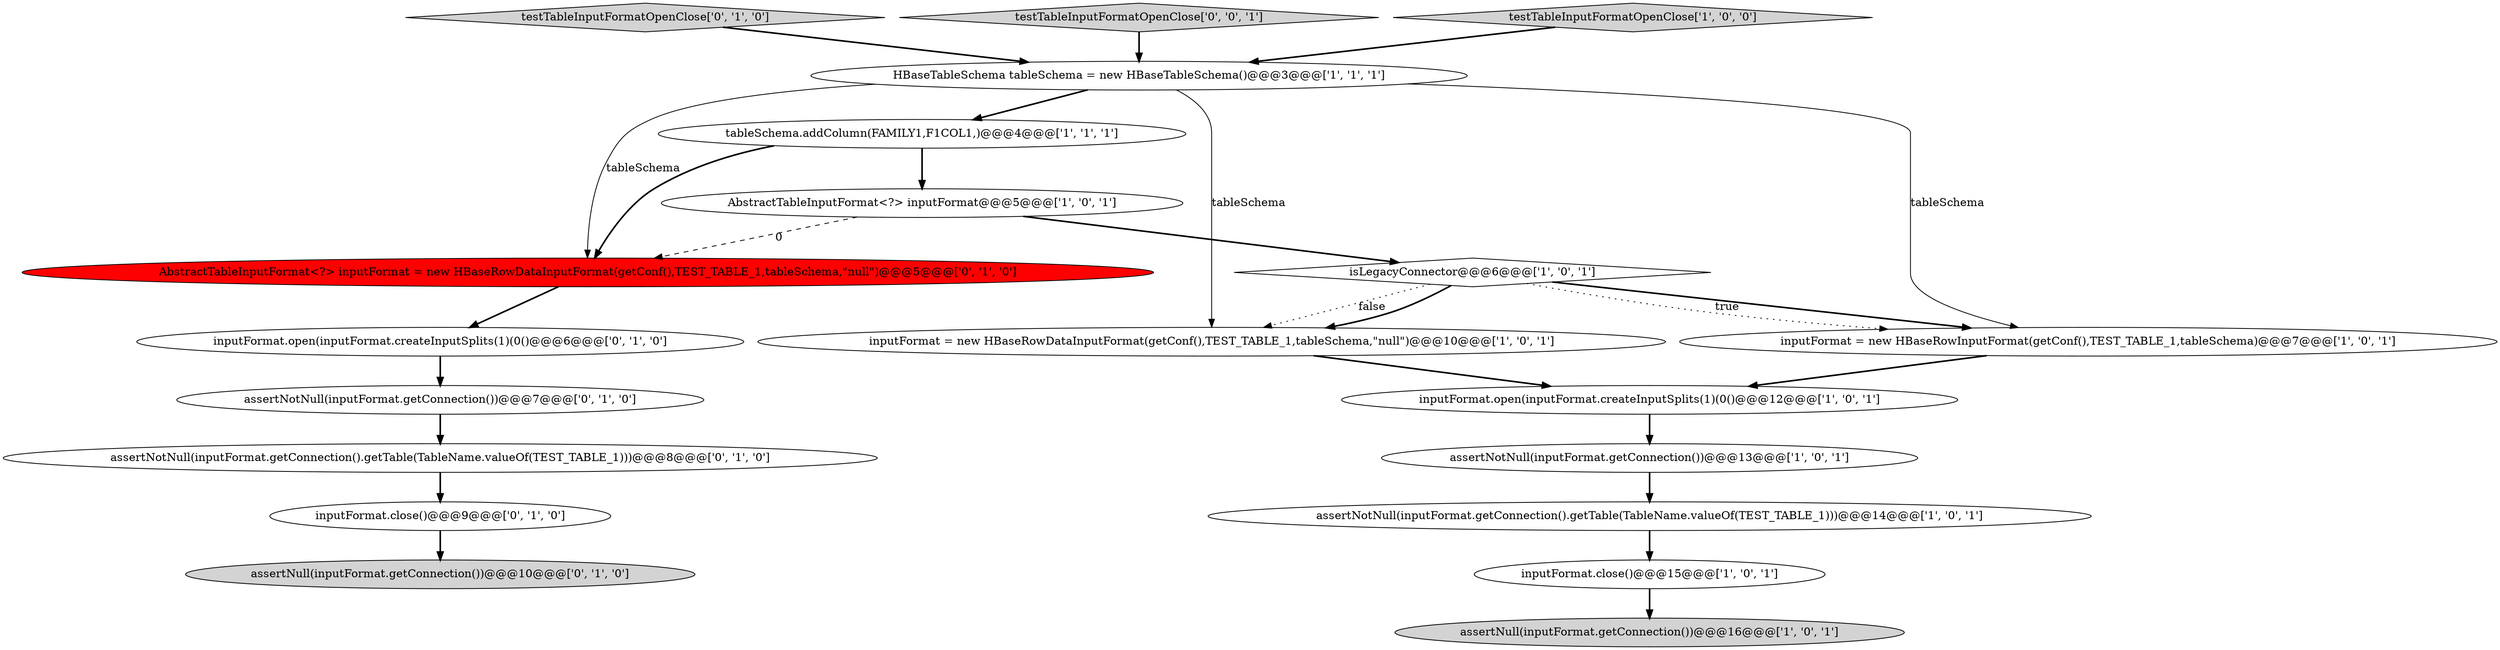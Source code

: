 digraph {
2 [style = filled, label = "inputFormat = new HBaseRowInputFormat(getConf(),TEST_TABLE_1,tableSchema)@@@7@@@['1', '0', '1']", fillcolor = white, shape = ellipse image = "AAA0AAABBB1BBB"];
10 [style = filled, label = "assertNotNull(inputFormat.getConnection().getTable(TableName.valueOf(TEST_TABLE_1)))@@@14@@@['1', '0', '1']", fillcolor = white, shape = ellipse image = "AAA0AAABBB1BBB"];
3 [style = filled, label = "HBaseTableSchema tableSchema = new HBaseTableSchema()@@@3@@@['1', '1', '1']", fillcolor = white, shape = ellipse image = "AAA0AAABBB1BBB"];
5 [style = filled, label = "tableSchema.addColumn(FAMILY1,F1COL1,)@@@4@@@['1', '1', '1']", fillcolor = white, shape = ellipse image = "AAA0AAABBB1BBB"];
4 [style = filled, label = "inputFormat.open(inputFormat.createInputSplits(1)(0()@@@12@@@['1', '0', '1']", fillcolor = white, shape = ellipse image = "AAA0AAABBB1BBB"];
9 [style = filled, label = "AbstractTableInputFormat<?> inputFormat@@@5@@@['1', '0', '1']", fillcolor = white, shape = ellipse image = "AAA0AAABBB1BBB"];
12 [style = filled, label = "inputFormat.open(inputFormat.createInputSplits(1)(0()@@@6@@@['0', '1', '0']", fillcolor = white, shape = ellipse image = "AAA0AAABBB2BBB"];
14 [style = filled, label = "AbstractTableInputFormat<?> inputFormat = new HBaseRowDataInputFormat(getConf(),TEST_TABLE_1,tableSchema,\"null\")@@@5@@@['0', '1', '0']", fillcolor = red, shape = ellipse image = "AAA1AAABBB2BBB"];
11 [style = filled, label = "assertNull(inputFormat.getConnection())@@@16@@@['1', '0', '1']", fillcolor = lightgray, shape = ellipse image = "AAA0AAABBB1BBB"];
7 [style = filled, label = "inputFormat.close()@@@15@@@['1', '0', '1']", fillcolor = white, shape = ellipse image = "AAA0AAABBB1BBB"];
1 [style = filled, label = "inputFormat = new HBaseRowDataInputFormat(getConf(),TEST_TABLE_1,tableSchema,\"null\")@@@10@@@['1', '0', '1']", fillcolor = white, shape = ellipse image = "AAA0AAABBB1BBB"];
15 [style = filled, label = "inputFormat.close()@@@9@@@['0', '1', '0']", fillcolor = white, shape = ellipse image = "AAA0AAABBB2BBB"];
6 [style = filled, label = "assertNotNull(inputFormat.getConnection())@@@13@@@['1', '0', '1']", fillcolor = white, shape = ellipse image = "AAA0AAABBB1BBB"];
16 [style = filled, label = "assertNotNull(inputFormat.getConnection())@@@7@@@['0', '1', '0']", fillcolor = white, shape = ellipse image = "AAA0AAABBB2BBB"];
13 [style = filled, label = "assertNotNull(inputFormat.getConnection().getTable(TableName.valueOf(TEST_TABLE_1)))@@@8@@@['0', '1', '0']", fillcolor = white, shape = ellipse image = "AAA0AAABBB2BBB"];
18 [style = filled, label = "testTableInputFormatOpenClose['0', '1', '0']", fillcolor = lightgray, shape = diamond image = "AAA0AAABBB2BBB"];
19 [style = filled, label = "testTableInputFormatOpenClose['0', '0', '1']", fillcolor = lightgray, shape = diamond image = "AAA0AAABBB3BBB"];
8 [style = filled, label = "testTableInputFormatOpenClose['1', '0', '0']", fillcolor = lightgray, shape = diamond image = "AAA0AAABBB1BBB"];
17 [style = filled, label = "assertNull(inputFormat.getConnection())@@@10@@@['0', '1', '0']", fillcolor = lightgray, shape = ellipse image = "AAA0AAABBB2BBB"];
0 [style = filled, label = "isLegacyConnector@@@6@@@['1', '0', '1']", fillcolor = white, shape = diamond image = "AAA0AAABBB1BBB"];
18->3 [style = bold, label=""];
1->4 [style = bold, label=""];
16->13 [style = bold, label=""];
7->11 [style = bold, label=""];
9->0 [style = bold, label=""];
5->9 [style = bold, label=""];
4->6 [style = bold, label=""];
3->14 [style = solid, label="tableSchema"];
0->2 [style = bold, label=""];
8->3 [style = bold, label=""];
12->16 [style = bold, label=""];
3->1 [style = solid, label="tableSchema"];
5->14 [style = bold, label=""];
0->1 [style = dotted, label="false"];
2->4 [style = bold, label=""];
10->7 [style = bold, label=""];
15->17 [style = bold, label=""];
3->5 [style = bold, label=""];
9->14 [style = dashed, label="0"];
0->1 [style = bold, label=""];
6->10 [style = bold, label=""];
14->12 [style = bold, label=""];
13->15 [style = bold, label=""];
3->2 [style = solid, label="tableSchema"];
0->2 [style = dotted, label="true"];
19->3 [style = bold, label=""];
}
